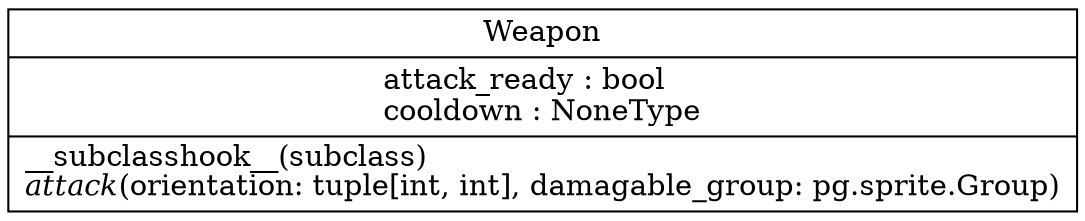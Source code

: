digraph "Weapon" {
"weapons.Weapon" [color="black", fontcolor="black", label=<{Weapon|attack_ready : bool<br ALIGN="LEFT"/>cooldown : NoneType<br ALIGN="LEFT"/>|__subclasshook__(subclass)<br ALIGN="LEFT"/><I>attack</I>(orientation: tuple[int, int], damagable_group: pg.sprite.Group)<br ALIGN="LEFT"/>}>, shape="record", style="solid"];
}